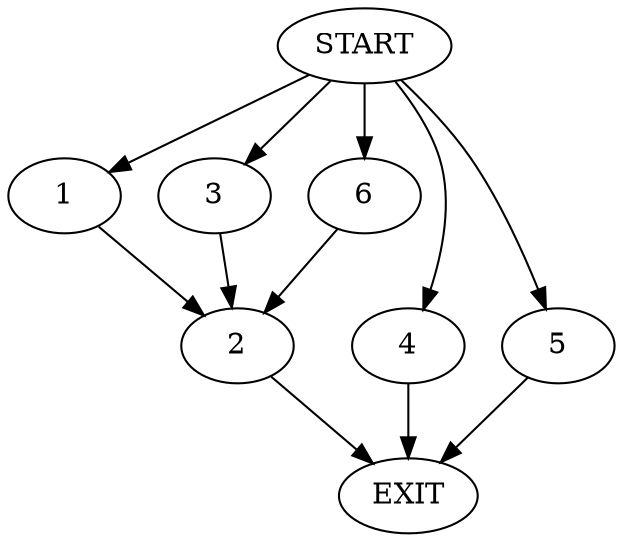 digraph {
0 [label="START"]
7 [label="EXIT"]
0 -> 1
1 -> 2
2 -> 7
0 -> 3
3 -> 2
0 -> 4
4 -> 7
0 -> 5
5 -> 7
0 -> 6
6 -> 2
}
